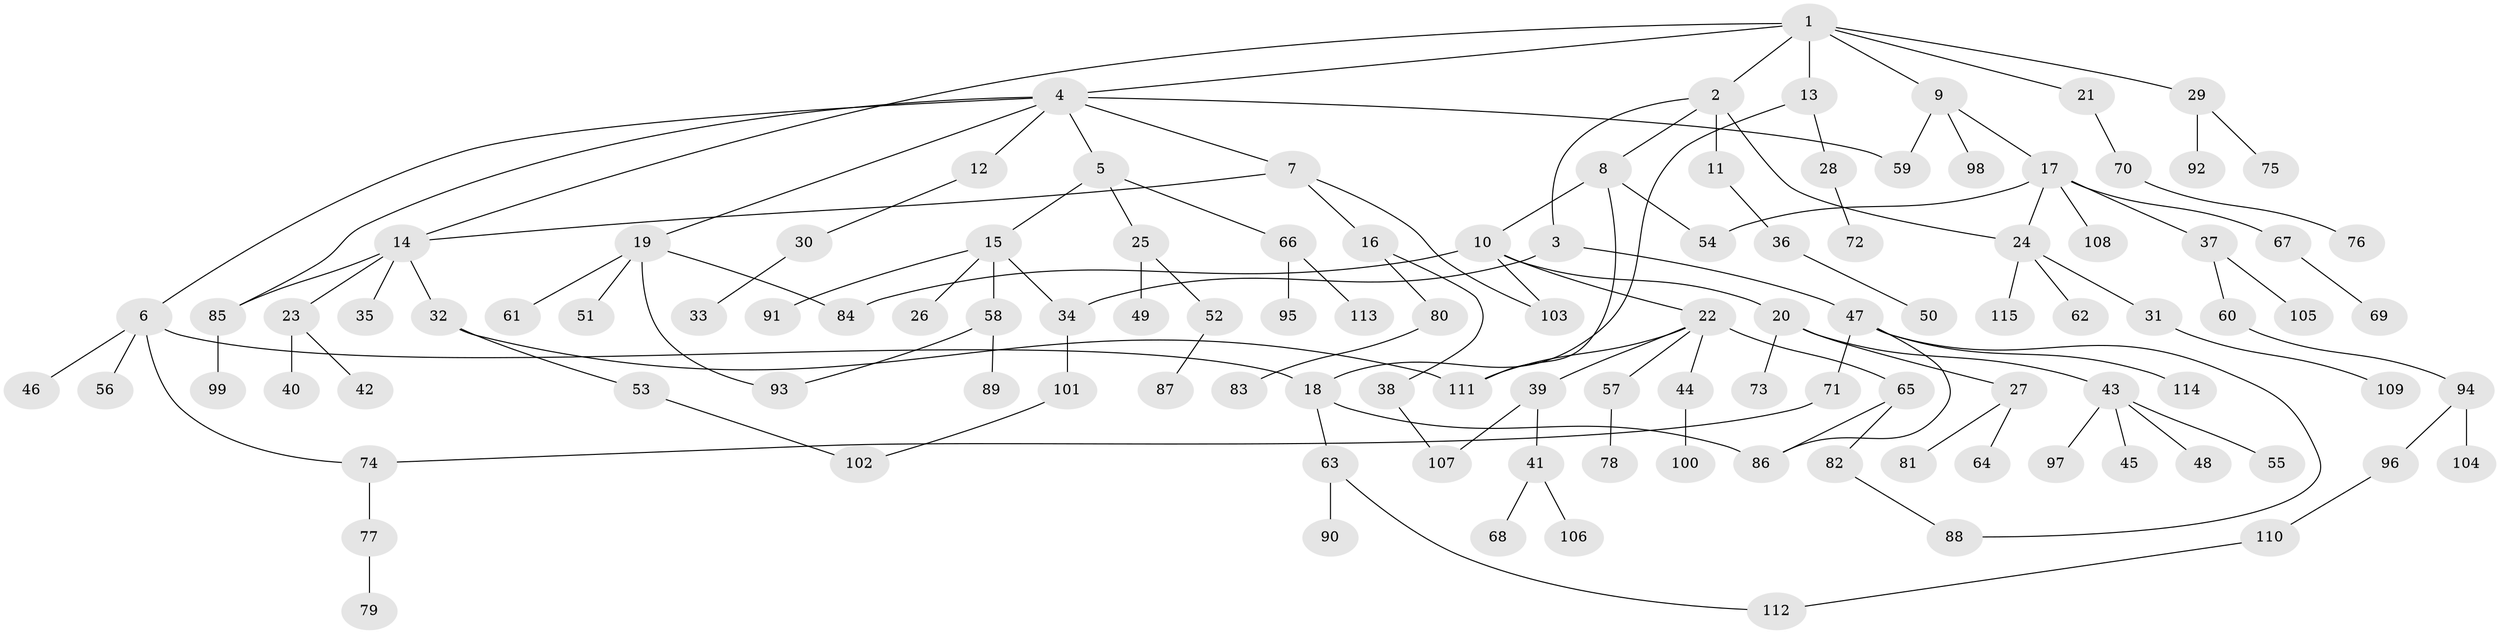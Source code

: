 // coarse degree distribution, {7: 0.05263157894736842, 6: 0.013157894736842105, 10: 0.013157894736842105, 4: 0.09210526315789473, 3: 0.13157894736842105, 9: 0.013157894736842105, 2: 0.27631578947368424, 5: 0.013157894736842105, 1: 0.39473684210526316}
// Generated by graph-tools (version 1.1) at 2025/41/03/06/25 10:41:27]
// undirected, 115 vertices, 133 edges
graph export_dot {
graph [start="1"]
  node [color=gray90,style=filled];
  1;
  2;
  3;
  4;
  5;
  6;
  7;
  8;
  9;
  10;
  11;
  12;
  13;
  14;
  15;
  16;
  17;
  18;
  19;
  20;
  21;
  22;
  23;
  24;
  25;
  26;
  27;
  28;
  29;
  30;
  31;
  32;
  33;
  34;
  35;
  36;
  37;
  38;
  39;
  40;
  41;
  42;
  43;
  44;
  45;
  46;
  47;
  48;
  49;
  50;
  51;
  52;
  53;
  54;
  55;
  56;
  57;
  58;
  59;
  60;
  61;
  62;
  63;
  64;
  65;
  66;
  67;
  68;
  69;
  70;
  71;
  72;
  73;
  74;
  75;
  76;
  77;
  78;
  79;
  80;
  81;
  82;
  83;
  84;
  85;
  86;
  87;
  88;
  89;
  90;
  91;
  92;
  93;
  94;
  95;
  96;
  97;
  98;
  99;
  100;
  101;
  102;
  103;
  104;
  105;
  106;
  107;
  108;
  109;
  110;
  111;
  112;
  113;
  114;
  115;
  1 -- 2;
  1 -- 4;
  1 -- 9;
  1 -- 13;
  1 -- 21;
  1 -- 29;
  1 -- 14;
  2 -- 3;
  2 -- 8;
  2 -- 11;
  2 -- 24;
  3 -- 47;
  3 -- 34;
  4 -- 5;
  4 -- 6;
  4 -- 7;
  4 -- 12;
  4 -- 19;
  4 -- 59;
  4 -- 85;
  5 -- 15;
  5 -- 25;
  5 -- 66;
  6 -- 18;
  6 -- 46;
  6 -- 56;
  6 -- 74;
  7 -- 14;
  7 -- 16;
  7 -- 103;
  8 -- 10;
  8 -- 54;
  8 -- 111;
  9 -- 17;
  9 -- 98;
  9 -- 59;
  10 -- 20;
  10 -- 22;
  10 -- 84;
  10 -- 103;
  11 -- 36;
  12 -- 30;
  13 -- 28;
  13 -- 18;
  14 -- 23;
  14 -- 32;
  14 -- 35;
  14 -- 85;
  15 -- 26;
  15 -- 34;
  15 -- 58;
  15 -- 91;
  16 -- 38;
  16 -- 80;
  17 -- 24;
  17 -- 37;
  17 -- 67;
  17 -- 108;
  17 -- 54;
  18 -- 63;
  18 -- 86;
  19 -- 51;
  19 -- 61;
  19 -- 93;
  19 -- 84;
  20 -- 27;
  20 -- 43;
  20 -- 73;
  21 -- 70;
  22 -- 39;
  22 -- 44;
  22 -- 57;
  22 -- 65;
  22 -- 111;
  23 -- 40;
  23 -- 42;
  24 -- 31;
  24 -- 62;
  24 -- 115;
  25 -- 49;
  25 -- 52;
  27 -- 64;
  27 -- 81;
  28 -- 72;
  29 -- 75;
  29 -- 92;
  30 -- 33;
  31 -- 109;
  32 -- 53;
  32 -- 111;
  34 -- 101;
  36 -- 50;
  37 -- 60;
  37 -- 105;
  38 -- 107;
  39 -- 41;
  39 -- 107;
  41 -- 68;
  41 -- 106;
  43 -- 45;
  43 -- 48;
  43 -- 55;
  43 -- 97;
  44 -- 100;
  47 -- 71;
  47 -- 86;
  47 -- 114;
  47 -- 88;
  52 -- 87;
  53 -- 102;
  57 -- 78;
  58 -- 89;
  58 -- 93;
  60 -- 94;
  63 -- 90;
  63 -- 112;
  65 -- 82;
  65 -- 86;
  66 -- 95;
  66 -- 113;
  67 -- 69;
  70 -- 76;
  71 -- 74;
  74 -- 77;
  77 -- 79;
  80 -- 83;
  82 -- 88;
  85 -- 99;
  94 -- 96;
  94 -- 104;
  96 -- 110;
  101 -- 102;
  110 -- 112;
}
